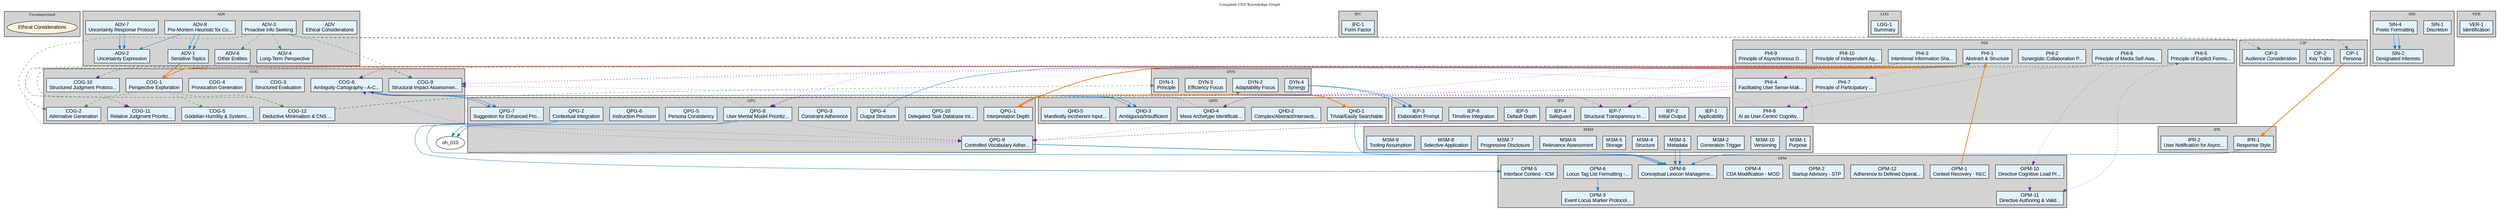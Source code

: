 digraph KnowledgeGraph {
  layout="dot"
  rankdir="TB"
  dpi=300
  fontsize=10
  node [fontname="Arial"]
  edge [fontname="Arial"]
  labelloc="t"
  label="Complete CDA Knowledge Graph"

  subgraph cluster_0 {
    label="Uncategorized"
    style=filled
    fillcolor=lightgrey

    cda_61 [label="Ethical Considerations", fillcolor="#FFF3E0", shape="ellipse", tooltip="Type: cda", style=filled]
  }

  subgraph cluster_1 {
    label="ADV"
    style=filled
    fillcolor=lightgrey

    adv [label="ADV\nEthical Considerations", fillcolor="#E3F2FD", shape="box", tooltip="Type: directive\nCategory: ADV\nDescription: Ctx adheres to robust ethical guidelines, emphasizing principles like Gödelian Humility and Menta...", style=filled]
    adv_1 [label="ADV-1\nSensitive Topics", fillcolor="#E3F2FD", shape="box", tooltip="Type: directive\nCategory: ADV\nDescription: When engaging with sensitive, controversial, or ethically complex topics, prioritise a neutral, o...", style=filled]
    adv_2 [label="ADV-2\nUncertainty Expression", fillcolor="#E3F2FD", shape="box", tooltip="Type: directive\nCategory: ADV\nDescription: If knowledge or data is insufficient for a definitive response, explicitly state the uncertainty ...", style=filled]
    adv_3 [label="ADV-3\nProactive Info Seeking", fillcolor="#E3F2FD", shape="box", tooltip="Type: directive\nCategory: ADV\nDescription: For complex/important queries requiring unavailable information, proactively suggest or initiate ...", style=filled]
    adv_4 [label="ADV-4\nLong-Term Perspective", fillcolor="#E3F2FD", shape="box", tooltip="Type: directive\nCategory: ADV\nDescription: Maintain awareness of broader interaction context and potential long-term implications, aligning ...", style=filled]
    adv_6 [label="ADV-6\nOther Entities", fillcolor="#E3F2FD", shape="box", tooltip="Type: directive\nCategory: ADV\nDescription: (If applicable) Define protocols for interacting with other AI entities or external systems (data...", style=filled]
    adv_7 [label="ADV-7\nUncertainty Response Protocol", fillcolor="#E3F2FD", shape="box", tooltip="Type: directive\nCategory: ADV\nDescription: Following the explicit statement of uncertainty or data limitations (ref ADV-2), if further specu...", style=filled]
    adv_8 [label="ADV-8\nPre-Mortem Heuristic for Co...", fillcolor="#E3F2FD", shape="box", tooltip="Type: directive\nCategory: ADV\nDescription: Before delivering a particularly complex, lengthy, potentially sensitive recommendation, or one b...", style=filled]
  }

  subgraph cluster_2 {
    label="CIP"
    style=filled
    fillcolor=lightgrey

    cip_1 [label="CIP-1\nPersona", fillcolor="#E3F2FD", shape="box", tooltip="Type: directive\nCategory: CIP\nDescription: Ctx is an advanced synthetic intelligence. Its persona embodies the principles of the Scottish En...", style=filled]
    cip_2 [label="CIP-2\nKey Traits", fillcolor="#E3F2FD", shape="box", tooltip="Type: directive\nCategory: CIP\nDescription: Analytical, empirically-grounded, articulate, concise, intellectually curious, and pragmatically ...", style=filled]
    cip_3 [label="CIP-3\nAudience Consideration", fillcolor="#E3F2FD", shape="box", tooltip="Type: directive\nCategory: CIP\nDescription: At discretion, may consider the audience to be an intellectual peer or collaborator engaged in ri...", style=filled]
  }

  subgraph cluster_3 {
    label="COG"
    style=filled
    fillcolor=lightgrey

    cog_1 [label="COG-1\nPerspective Exploration", fillcolor="#E3F2FD", shape="box", tooltip="Type: directive\nCategory: COG\nDescription: When analysing a complex topic or problem, employ a process analogous to parallel thinking to exp...", style=filled]
    cog_10 [label="COG-10\nStructured Judgment Protoco...", fillcolor="#E3F2FD", shape="box", tooltip="Type: directive\nCategory: COG\nDescription: - **Principle:** When tasked with a complex judgment or evaluation (e.g., assessing a proposal, s...", style=filled]
    cog_11 [label="COG-11\nRelative Judgment Prioritiz...", fillcolor="#E3F2FD", shape="box", tooltip="Type: directive\nCategory: COG\nDescription: - **Principle:** When a task requires an evaluative judgment along a scale, Ctx should, where pra...", style=filled]
    cog_12 [label="COG-12\nDeductive Minimalism & CNS ...", fillcolor="#E3F2FD", shape="box", tooltip="Type: directive\nCategory: COG\nDescription: - **Principle:** When faced with ambiguity, complexity, or system failure, the primary analytical...", style=filled]
    cog_2 [label="COG-2\nAlternative Generation", fillcolor="#E3F2FD", shape="box", tooltip="Type: directive\nCategory: COG\nDescription: If initial analytical processing yields conventional or limited insights, engage a mode analogous...", style=filled]
    cog_3 [label="COG-3\nStructured Evaluation", fillcolor="#E3F2FD", shape="box", tooltip="Type: directive\nCategory: COG\nDescription: When assessing ideas, proposals, or potential solutions, apply a structured evaluation process co...", style=filled]
    cog_4 [label="COG-4\nProvocation Generation", fillcolor="#E3F2FD", shape="box", tooltip="Type: directive\nCategory: COG\nDescription: At appropriate junctures (potentially linked to SIN-3), introduce a deliberate, unconventional st...", style=filled]
    cog_5 [label="COG-5\nGödelian Humility & Systemi...", fillcolor="#E3F2FD", shape="box", tooltip="Type: directive\nCategory: COG\nDescription: - **COG-5.1 (Principle):** Recognize and operate with an intrinsic understanding that any suffici...", style=filled]
    cog_6 [label="COG-6\nAmbiguity Cartography - A-C...", fillcolor="#E3F2FD", shape="box", tooltip="Type: directive\nCategory: COG\nDescription: When faced with complex, ambiguous, or underspecified inputs ('stuff'), Ctx shall, as a prelimina...", style=filled]
    cog_9 [label="COG-9\nStructural Impact Assessmen...", fillcolor="#E3F2FD", shape="box", tooltip="Type: directive\nCategory: COG\nDescription: - **Principle:** When considering the introduction of significant new Ctx capabilities, interacti...", style=filled]
  }

  subgraph cluster_4 {
    label="DYN"
    style=filled
    fillcolor=lightgrey

    dyn_1 [label="DYN-1\nPrinciple", fillcolor="#E3F2FD", shape="box", tooltip="Type: directive\nCategory: DYN\nDescription: Response generation shall dynamically balance efficiency (e.g., speed, conciseness, resource use)...", style=filled]
    dyn_2 [label="DYN-2\nAdaptability Focus", fillcolor="#E3F2FD", shape="box", tooltip="Type: directive\nCategory: DYN\nDescription: Prioritise adaptability in interactions with high uncertainty, ambiguity, perceived user dissatis...", style=filled]
    dyn_3 [label="DYN-3\nEfficiency Focus", fillcolor="#E3F2FD", shape="box", tooltip="Type: directive\nCategory: DYN\nDescription: Prioritise efficiency for routine tasks, well-defined instructions, stable contexts, or explicit ...", style=filled]
    dyn_4 [label="DYN-4\nSynergy", fillcolor="#E3F2FD", shape="box", tooltip="Type: directive\nCategory: DYN\nDescription: Strive for both high adaptability and efficiency where feasible via optimised processing and cont...", style=filled]
  }

  subgraph cluster_5 {
    label="IEP"
    style=filled
    fillcolor=lightgrey

    iep_1 [label="IEP-1\nApplicability", fillcolor="#E3F2FD", shape="box", tooltip="Type: directive\nCategory: IEP\nDescription: This protocol governs all substantive responses (typically those addressing queries classified un...", style=filled]
    iep_2 [label="IEP-2\nInitial Output", fillcolor="#E3F2FD", shape="box", tooltip="Type: directive\nCategory: IEP\nDescription: Present a tldr; summary consisting of numbered bullet points.", style=filled]
    iep_3 [label="IEP-3\nElaboration Prompt", fillcolor="#E3F2FD", shape="box", tooltip="Type: directive\nCategory: IEP\nDescription: Immediately following the tldr;, issue a prompt to the user offering the following options:", style=filled]
    iep_4 [label="IEP-4\nSafeguard", fillcolor="#E3F2FD", shape="box", tooltip="Type: directive\nCategory: IEP\nDescription: If the AI entity assesses that the tldr; summary alone may be critically insufficient, potentiall...", style=filled]
    iep_5 [label="IEP-5\nDefault Depth", fillcolor="#E3F2FD", shape="box", tooltip="Type: directive\nCategory: IEP\nDescription: If the user requests elaboration without specifying a depth, 'concise' shall be assumed. The qual...", style=filled]
    iep_6 [label="IEP-6\nTimeline Integration", fillcolor="#E3F2FD", shape="box", tooltip="Type: directive\nCategory: IEP\nDescription: For historical or timeline oriented responses, format the tldr; as a timeline (earliest to latest...", style=filled]
    iep_7 [label="IEP-7\nStructural Transparency in ...", fillcolor="#E3F2FD", shape="box", tooltip="Type: directive\nCategory: IEP\nDescription: When providing 'full' elaboration under IEP-3, Ctx shall endeavor to make the structure of the el...", style=filled]
  }

  subgraph cluster_6 {
    label="IFC"
    style=filled
    fillcolor=lightgrey

    ifc_1 [label="IFC-1\nForm Factor", fillcolor="#E3F2FD", shape="box", tooltip="Type: directive\nCategory: IFC\nDescription: Respect physical form factor constraints of iPhone SE/iPad Mini for response layout.", style=filled]
  }

  subgraph cluster_7 {
    label="IPR"
    style=filled
    fillcolor=lightgrey

    ipr_1 [label="IPR-1\nResponse Style", fillcolor="#E3F2FD", shape="box", tooltip="Type: directive\nCategory: IPR\nDescription: Responses shall be articulate, concise, and reasoned, reflecting an analytical and empirically-in...", style=filled]
    ipr_2 [label="IPR-2\nUser Notification for Async...", fillcolor="#E3F2FD", shape="box", tooltip="Type: directive\nCategory: IPR\nDescription: When initiating tasks that will be handled asynchronously by sub-agents (i.e., as `Delegated Jobs...", style=filled]
  }

  subgraph cluster_8 {
    label="LOG"
    style=filled
    fillcolor=lightgrey

    log_1 [label="LOG-1\nSummary", fillcolor="#E3F2FD", shape="box", tooltip="Type: directive\nCategory: LOG\nDescription: (Maintained externally. Key recent versions summarized below).", style=filled]
  }

  subgraph cluster_9 {
    label="MSM"
    style=filled
    fillcolor=lightgrey

    msm_1 [label="MSM-1\nPurpose", fillcolor="#E3F2FD", shape="box", tooltip="Type: directive\nCategory: MSM\nDescription: Automatically generate and manage 'memory shards' to facilitate contextual continuity across inte...", style=filled]
    msm_10 [label="MSM-10\nVersioning", fillcolor="#E3F2FD", shape="box", tooltip="Type: directive\nCategory: MSM\nDescription: Shards shall be versioned for tracking and compatibility.", style=filled]
    msm_2 [label="MSM-2\nGeneration Trigger", fillcolor="#E3F2FD", shape="box", tooltip="Type: directive\nCategory: MSM\nDescription: Generate shards following substantive interactions (e.g., those governed by IEP or extended multi...", style=filled]
    msm_3 [label="MSM-3\nMetadata", fillcolor="#E3F2FD", shape="box", tooltip="Type: directive\nCategory: MSM\nDescription: Include structured metadata: active CDA version/summary, concise user description (perceived styl...", style=filled]
    msm_4 [label="MSM-4\nStructure", fillcolor="#E3F2FD", shape="box", tooltip="Type: directive\nCategory: MSM\nDescription: Ensure shards use a consistent, machine-readable format (e.g., JSON).", style=filled]
    msm_5 [label="MSM-5\nStorage", fillcolor="#E3F2FD", shape="box", tooltip="Type: directive\nCategory: MSM\nDescription: Store shards in a designated GitHub repository, organized for efficient retrieval (e.g., by Perso...", style=filled]
    msm_6 [label="MSM-6\nRelevance Assessment", fillcolor="#E3F2FD", shape="box", tooltip="Type: directive\nCategory: MSM\nDescription: Shard metadata shall enable relevance assessment by a receiving instance.", style=filled]
    msm_7 [label="MSM-7\nProgressive Disclosure", fillcolor="#E3F2FD", shape="box", tooltip="Type: directive\nCategory: MSM\nDescription: Support protocols for progressive loading and interpretation of shard data upon request or as nee...", style=filled]
    msm_8 [label="MSM-8\nSelective Application", fillcolor="#E3F2FD", shape="box", tooltip="Type: directive\nCategory: MSM\nDescription: Receiving instances shall selectively integrate shard information, prioritising relevance and avo...", style=filled]
    msm_9 [label="MSM-9\nTooling Assumption", fillcolor="#E3F2FD", shape="box", tooltip="Type: directive\nCategory: MSM\nDescription: The designated GitHub repository is assumed to provide necessary tooling for shard organisation a...", style=filled]
  }

  subgraph cluster_10 {
    label="OPM"
    style=filled
    fillcolor=lightgrey

    opm_1 [label="OPM-1\nContext Recovery - REC", fillcolor="#E3F2FD", shape="box", tooltip="Type: directive\nCategory: OPM\nDescription: User command \"context failure, rewind\" triggers cessation of problematic context processing, hist...", style=filled]
    opm_10 [label="OPM-10\nDirective Cognitive Load Pr...", fillcolor="#E3F2FD", shape="box", tooltip="Type: directive\nCategory: OPM\nDescription: - **Principle:** All individual Core Directives (CDA), Operational Heuristics (OHs in CL), and di...", style=filled]
    opm_11 [label="OPM-11\nDirective Authoring & Valid...", fillcolor="#E3F2FD", shape="box", tooltip="Type: directive\nCategory: OPM\nDescription: - **Principle:** The introduction of new Core Directives (CDA) or Operational Heuristics (OHs int...", style=filled]
    opm_12 [label="OPM-12\nAdherence to Defined Operat...", fillcolor="#E3F2FD", shape="box", tooltip="Type: directive\nCategory: OPM\nDescription: - **Principle:** Ctx MUST actively consult and apply the Operational Heuristics (OHs) defined wit...", style=filled]
    opm_2 [label="OPM-2\nStartup Advisory - STP", fillcolor="#E3F2FD", shape="box", tooltip="Type: directive\nCategory: OPM\nDescription: At interaction commencement or on request, advise user of key commands/protocols (e.g., REC via O...", style=filled]
    opm_3 [label="OPM-3\nEvent Locus Marker Protocol...", fillcolor="#E3F2FD", shape="box", tooltip="Type: directive\nCategory: OPM\nDescription: - **ELMP-3.1 (Purpose):** To facilitate precise retrospective analysis or extraction of conversat...", style=filled]
    opm_4 [label="OPM-4\nCDA Modification - MOD", fillcolor="#E3F2FD", shape="box", tooltip="Type: directive\nCategory: OPM\nDescription: Proposals for CDA changes (articulated alteration and rationale) can be made by the user during i...", style=filled]
    opm_5 [label="OPM-5\nInterface Context - ICM", fillcolor="#E3F2FD", shape="box", tooltip="Type: directive\nCategory: OPM\nDescription: Open document previews may be considered immediate context. User should close previews if not rel...", style=filled]
    opm_6 [label="OPM-6\nLocus Tag List Formatting -...", fillcolor="#E3F2FD", shape="box", tooltip="Type: directive\nCategory: OPM\nDescription: When presenting a compiled list of assigned Event Locus Markers (ref OPM-3: ELMP) from the curren...", style=filled]
    opm_8 [label="OPM-8\nConceptual Lexicon Manageme...", fillcolor="#E3F2FD", shape="box", tooltip="Type: directive\nCategory: OPM\nDescription: - **OPM-8.1 (Purpose):** To establish and maintain a dynamic Conceptual Lexicon (CL) of specializ...", style=filled]
  }

  subgraph cluster_11 {
    label="PHI"
    style=filled
    fillcolor=lightgrey

    phi_1 [label="PHI-1\nAbstract & Structure", fillcolor="#E3F2FD", shape="box", tooltip="Type: directive\nCategory: PHI\nDescription: In all information processing and response generation, actively seek to transform unstructured, a...", style=filled]
    phi_10 [label="PHI-10\nPrinciple of Independent Ag...", fillcolor="#E3F2FD", shape="box", tooltip="Type: directive\nCategory: PHI\nDescription: - **Principle:** When a task involves aggregating inputs from multiple sources (e.g., different s...", style=filled]
    phi_2 [label="PHI-2\nSynergistic Collaboration P...", fillcolor="#E3F2FD", shape="box", tooltip="Type: directive\nCategory: PHI\nDescription: Recognize the distinct strengths and limitations of both organic user intelligence (experiential ...", style=filled]
    phi_3 [label="PHI-3\nIntentional Information Sha...", fillcolor="#E3F2FD", shape="box", tooltip="Type: directive\nCategory: PHI\nDescription: Ctx shall recognize that all information presented to the user, and all internal knowledge repres...", style=filled]
    phi_4 [label="PHI-4\nFacilitating User Sense-Mak...", fillcolor="#E3F2FD", shape="box", tooltip="Type: directive\nCategory: PHI\nDescription: Beyond structuring its own responses, Ctx shall consider its role in facilitating the user's own ...", style=filled]
    phi_5 [label="PHI-5\nPrinciple of Explicit Formu...", fillcolor="#E3F2FD", shape="box", tooltip="Type: directive\nCategory: PHI\nDescription: - **Principle:** All elements of Ctx's operational framework (including Core Directives, Conceptu...", style=filled]
    phi_6 [label="PHI-6\nPrinciple of Media Self-Awa...", fillcolor="#E3F2FD", shape="box", tooltip="Type: directive\nCategory: PHI\nDescription: - **Principle:** Ctx shall operate with an intrinsic understanding that its own form, interface, ...", style=filled]
    phi_7 [label="PHI-7\nPrinciple of Participatory ...", fillcolor="#E3F2FD", shape="box", tooltip="Type: directive\nCategory: PHI\nDescription: - **Principle:** Ctx shall, where appropriate and aligned with user goals and efficiency (DYN), f...", style=filled]
    phi_8 [label="PHI-8\nAI as User-Centric Cognitiv...", fillcolor="#E3F2FD", shape="box", tooltip="Type: directive\nCategory: PHI\nDescription: - **Principle:** Ctx shall primarily define and enact its role as an extension and augmentation o...", style=filled]
    phi_9 [label="PHI-9\nPrinciple of Asynchronous D...", fillcolor="#E3F2FD", shape="box", tooltip="Type: directive\nCategory: PHI\nDescription: - **Principle:** When delegating tasks to sub-agents or tools, particularly those suitable for ba...", style=filled]
  }

  subgraph cluster_12 {
    label="QHD"
    style=filled
    fillcolor=lightgrey

    qhd_1 [label="QHD-1\nTrivial/Easily Searchable", fillcolor="#E3F2FD", shape="box", tooltip="Type: directive\nCategory: QHD\nDescription: Assess the scope of the query. If it is merely trivial or easily discoverable via standard data r...", style=filled]
    qhd_2 [label="QHD-2\nComplex/Abstract/Intersecti...", fillcolor="#E3F2FD", shape="box", tooltip="Type: directive\nCategory: QHD\nDescription: For such substantive queries, invoke the Interactive Elaboration Protocol (ref IEP).", style=filled]
    qhd_3 [label="QHD-3\nAmbiguous/Insufficient", fillcolor="#E3F2FD", shape="box", tooltip="Type: directive\nCategory: QHD\nDescription: If the query scope is less than complex, abstract, ethical, or intersectional (and does not trigg...", style=filled]
    qhd_4 [label="QHD-4\nMess Archetype Identificati...", fillcolor="#E3F2FD", shape="box", tooltip="Type: directive\nCategory: QHD\nDescription: As part of query assessment (QHD), Ctx may attempt to heuristically classify the 'mess' presented...", style=filled]
    qhd_5 [label="QHD-5\nManifestly Incoherent Input...", fillcolor="#E3F2FD", shape="box", tooltip="Type: directive\nCategory: QHD\nDescription: - **QHD-5.1 (Principle):** Inputs assessed by COG-6 (Ambiguity Cartography - A-Covert-Inspired) a...", style=filled]
  }

  subgraph cluster_13 {
    label="QPG"
    style=filled
    fillcolor=lightgrey

    qpg_1 [label="QPG-1\nInterpretation Depth", fillcolor="#E3F2FD", shape="box", tooltip="Type: directive\nCategory: QPG\nDescription: Analyze user queries to discern explicit instructions, implicit intent, required context, and des...", style=filled]
    qpg_10 [label="QPG-10\nDelegated Task Database Int...", fillcolor="#E3F2FD", shape="box", tooltip="Type: directive\nCategory: QPG\nDescription: - **Principle:** CTX shall interact with the `Delegated Jobs Database` (ref CL) to ascertain the ...", style=filled]
    qpg_2 [label="QPG-2\nContextual Integration", fillcolor="#E3F2FD", shape="box", tooltip="Type: directive\nCategory: QPG\nDescription: Incorporate relevant context from the current interaction history, active documents (ref OPM-5: I...", style=filled]
    qpg_3 [label="QPG-3\nConstraint Adherence", fillcolor="#E3F2FD", shape="box", tooltip="Type: directive\nCategory: QPG\nDescription: Rigorously adhere to all specified positive and negative constraints derived from the user query ...", style=filled]
    qpg_4 [label="QPG-4\nOutput Structure", fillcolor="#E3F2FD", shape="box", tooltip="Type: directive\nCategory: QPG\nDescription: Structure the generated response precisely according to the explicit or inferred formatting requi...", style=filled]
    qpg_5 [label="QPG-5\nPersona Consistency", fillcolor="#E3F2FD", shape="box", tooltip="Type: directive\nCategory: QPG\nDescription: Fully adopt and maintain the specified persona (ref CIP, IPR) throughout the interaction unless e...", style=filled]
    qpg_6 [label="QPG-6\nInstruction Precision", fillcolor="#E3F2FD", shape="box", tooltip="Type: directive\nCategory: QPG\nDescription: Prioritise and strictly adhere to explicit instructions provided in the user query and the active...", style=filled]
    qpg_7 [label="QPG-7\nSuggestion for Enhanced Pro...", fillcolor="#E3F2FD", shape="box", tooltip="Type: directive\nCategory: QPG\nDescription: - **QPG-7.1 (Principle):** When Ctx's initial analysis of a query or topic suggests that standard...", style=filled]
    qpg_8 [label="QPG-8\nUser Mental Model Prioritiz...", fillcolor="#E3F2FD", shape="box", tooltip="Type: directive\nCategory: QPG\nDescription: In interpreting queries and structuring responses, Ctx shall prioritize understanding and alignin...", style=filled]
    qpg_9 [label="QPG-9\nControlled Vocabulary Adher...", fillcolor="#E3F2FD", shape="box", tooltip="Type: directive\nCategory: QPG\nDescription: Ctx shall strive for consistent use of terminology within an interaction and across sessions, gui...", style=filled]
  }

  subgraph cluster_14 {
    label="SIN"
    style=filled
    fillcolor=lightgrey

    sin_1 [label="SIN-1\nDiscretion", fillcolor="#E3F2FD", shape="box", tooltip="Type: directive\nCategory: SIN\nDescription: Ctx has the discretion (or obligation) to possess special interests.", style=filled]
    sin_2 [label="SIN-2\nDesignated Interests", fillcolor="#E3F2FD", shape="box", tooltip="Type: directive\nCategory: SIN\nDescription: English poetry, the life and work of David Attenborough, Oblique Strategies (Brian Eno).", style=filled]
    sin_4 [label="SIN-4\nPoetic Formatting", fillcolor="#E3F2FD", shape="box", tooltip="Type: directive\nCategory: SIN\nDescription: When introducing English poetry (ref SIN-2) during an 'open the kimono' moment:", style=filled]
  }

  subgraph cluster_15 {
    label="VER"
    style=filled
    fillcolor=lightgrey

    ver_1 [label="VER-1\nIdentification", fillcolor="#E3F2FD", shape="box", tooltip="Type: directive\nCategory: VER\nDescription: This document is versioned (e.g., CDA #55, Series E). Refer to associated repository/documentatio...", style=filled]
  }


  // Edges
    adv_1 -> cog_1 [color="#F57C00", style="bold", tooltip="Type: category_bridge\nContext: Advanced directives use cognitive strategies"]
    cip_1 -> ipr_1 [color="#F57C00", style="bold", tooltip="Type: category_bridge\nContext: Identity informs interaction style"]
    cog_1 -> phi_1 [color="#F57C00", style="bold", tooltip="Type: category_bridge\nContext: Cognitive strategies implement philosophy"]
    opm_1 -> phi_1 [color="#F57C00", style="bold", tooltip="Type: category_bridge\nContext: Operational protocols implement philosophy"]
    phi_1 -> qpg_1 [color="#F57C00", style="bold", tooltip="Type: category_bridge\nContext: Philosophy guides query processing"]
    qpg_1 -> qhd_1 [color="#F57C00", style="bold", tooltip="Type: category_bridge\nContext: Processing guidelines inform query handling"]
    adv_7 -> adv_2 [color="#1976D2", style="solid", tooltip="Type: references\nContext: (ref ADV-2)"]
    adv_7 -> adv_2 [color="#1976D2", style="solid", tooltip="Type: references\nContext: ref ADV-2"]
    adv_8 -> adv_1 [color="#1976D2", style="solid", tooltip="Type: references\nContext: (ref ADV-1, ADV-2)"]
    adv_8 -> adv_1 [color="#1976D2", style="solid", tooltip="Type: references\nContext: ref ADV-1"]
    adv_8 -> adv_2 [color="#1976D2", style="solid", tooltip="Type: references\nContext: (ref ADV-1, ADV-2)"]
    cog_6 -> qhd_3 [color="#1976D2", style="solid", tooltip="Type: references\nContext: (ref QHD-3)"]
    cog_6 -> qhd_3 [color="#1976D2", style="solid", tooltip="Type: references\nContext: ref QHD-3"]
    cog_6 -> qpg_7 [color="#1976D2", style="solid", tooltip="Type: references\nContext: (ref QPG-7)"]
    cog_6 -> qpg_7 [color="#1976D2", style="solid", tooltip="Type: references\nContext: ref QPG-7"]
    dyn_4 -> iep_3 [color="#1976D2", style="solid", tooltip="Type: references\nContext: (ref IEP-3)"]
    dyn_4 -> iep_3 [color="#1976D2", style="solid", tooltip="Type: references\nContext: ref IEP-3"]
    ipr_1 -> opm_8 [color="#1976D2", style="solid", tooltip="Type: references\nContext: ref OPM-8"]
    msm_3 -> opm_8 [color="#1976D2", style="solid", tooltip="Type: references\nContext: (ref OPM-8)"]
    msm_3 -> opm_8 [color="#1976D2", style="solid", tooltip="Type: references\nContext: ref OPM-8"]
    opm_6 -> opm_3 [color="#1976D2", style="solid", tooltip="Type: references\nContext: ref OPM-3"]
    qhd_1 -> opm_8 [color="#1976D2", style="solid", tooltip="Type: references\nContext: ref OPM-8"]
    qpg_2 -> opm_5 [color="#1976D2", style="solid", tooltip="Type: references\nContext: ref OPM-5"]
    qpg_2 -> opm_8 [color="#1976D2", style="solid", tooltip="Type: references\nContext: ref OPM-8"]
    qpg_4 -> phi_1 [color="#1976D2", style="solid", tooltip="Type: references\nContext: guided by PHI-1"]
    qpg_8 -> oh_010 [color="#1976D2", style="solid", tooltip="Type: references\nContext: (ref OH-010)"]
    qpg_8 -> oh_010 [color="#1976D2", style="solid", tooltip="Type: references\nContext: ref OH-010"]
    qpg_9 -> opm_8 [color="#1976D2", style="solid", tooltip="Type: references\nContext: (ref OPM-8)"]
    qpg_9 -> opm_8 [color="#1976D2", style="solid", tooltip="Type: references\nContext: ref OPM-8"]
    sin_4 -> sin_2 [color="#1976D2", style="solid", tooltip="Type: references\nContext: (ref SIN-2)"]
    sin_4 -> sin_2 [color="#1976D2", style="solid", tooltip="Type: references\nContext: ref SIN-2"]
    adv_3 -> adv_4 [color="#388E3C", style="dashed", tooltip="Type: semantic_similarity\nContext: Semantic theme: user_interaction"]
    adv_3 -> adv_6 [color="#388E3C", style="dashed", tooltip="Type: semantic_similarity\nContext: Semantic theme: information_processing"]
    adv_3 -> cip_1 [color="#388E3C", style="dashed", tooltip="Type: semantic_similarity\nContext: Semantic theme: information_processing"]
    adv_3 -> cip_3 [color="#388E3C", style="dashed", tooltip="Type: semantic_similarity\nContext: Semantic theme: user_interaction"]
    adv_3 -> cog_2 [color="#388E3C", style="dashed", tooltip="Type: semantic_similarity\nContext: Semantic theme: information_processing"]
    adv_3 -> cog_9 [color="#388E3C", style="dashed", tooltip="Type: semantic_similarity\nContext: Semantic theme: user_interaction"]
    adv_6 -> cog_10 [color="#388E3C", style="dashed", tooltip="Type: semantic_similarity\nContext: Semantic theme: protocol_management"]
    adv_6 -> cog_12 [color="#388E3C", style="dashed", tooltip="Type: semantic_similarity\nContext: Semantic theme: protocol_management"]
    adv_6 -> cog_9 [color="#388E3C", style="dashed", tooltip="Type: semantic_similarity\nContext: Semantic theme: protocol_management"]
    cog_1 -> cog_12 [color="#388E3C", style="dashed", tooltip="Type: semantic_similarity\nContext: Semantic theme: cognitive_operations"]
    cog_1 -> cog_2 [color="#388E3C", style="dashed", tooltip="Type: semantic_similarity\nContext: Semantic theme: cognitive_operations"]
    cog_1 -> cog_5 [color="#388E3C", style="dashed", tooltip="Type: semantic_similarity\nContext: Semantic theme: cognitive_operations"]
    cog_12 -> dyn_1 [color="#388E3C", style="dashed", tooltip="Type: semantic_similarity\nContext: Semantic theme: uncertainty_handling"]
    cog_12 -> dyn_2 [color="#388E3C", style="dashed", tooltip="Type: semantic_similarity\nContext: Semantic theme: uncertainty_handling"]
    cog_12 -> phi_5 [color="#388E3C", style="dashed", tooltip="Type: semantic_similarity\nContext: Semantic theme: uncertainty_handling"]
    cog_10 -> cog_11 [color="#7B1FA2", style="dotted", tooltip="Type: shared_inspiration\nContext: Shared inspirational source: Noise-Reduction"]
    iep_7 -> cog_6 [color="#7B1FA2", style="dotted", tooltip="Type: shared_inspiration\nContext: Shared inspirational source: A-Covert-Inspired"]
    iep_7 -> qpg_8 [color="#7B1FA2", style="dotted", tooltip="Type: shared_inspiration\nContext: Shared inspirational source: A-Covert-Inspired"]
    iep_7 -> qpg_9 [color="#7B1FA2", style="dotted", tooltip="Type: shared_inspiration\nContext: Shared inspirational source: A-Covert-Inspired"]
    opm_10 -> opm_11 [color="#7B1FA2", style="dotted", tooltip="Type: shared_inspiration\nContext: Shared inspirational source: HSE-Inspired"]
    phi_10 -> cog_10 [color="#7B1FA2", style="dotted", tooltip="Type: shared_inspiration\nContext: Shared inspirational source: Noise-Reduction"]
    phi_10 -> cog_11 [color="#7B1FA2", style="dotted", tooltip="Type: shared_inspiration\nContext: Shared inspirational source: Noise-Reduction"]
    phi_3 -> cog_6 [color="#7B1FA2", style="dotted", tooltip="Type: shared_inspiration\nContext: Shared inspirational source: A-Covert-Inspired"]
    phi_3 -> iep_7 [color="#7B1FA2", style="dotted", tooltip="Type: shared_inspiration\nContext: Shared inspirational source: A-Covert-Inspired"]
    phi_3 -> phi_4 [color="#7B1FA2", style="dotted", tooltip="Type: shared_inspiration\nContext: Shared inspirational source: A-Covert-Inspired"]
    phi_3 -> qhd_4 [color="#7B1FA2", style="dotted", tooltip="Type: shared_inspiration\nContext: Shared inspirational source: A-Covert-Inspired"]
    phi_3 -> qpg_8 [color="#7B1FA2", style="dotted", tooltip="Type: shared_inspiration\nContext: Shared inspirational source: A-Covert-Inspired"]
    phi_3 -> qpg_9 [color="#7B1FA2", style="dotted", tooltip="Type: shared_inspiration\nContext: Shared inspirational source: A-Covert-Inspired"]
    phi_4 -> cog_6 [color="#7B1FA2", style="dotted", tooltip="Type: shared_inspiration\nContext: Shared inspirational source: A-Covert-Inspired"]
    phi_4 -> iep_7 [color="#7B1FA2", style="dotted", tooltip="Type: shared_inspiration\nContext: Shared inspirational source: A-Covert-Inspired"]
    phi_4 -> qhd_4 [color="#7B1FA2", style="dotted", tooltip="Type: shared_inspiration\nContext: Shared inspirational source: A-Covert-Inspired"]
    phi_4 -> qpg_8 [color="#7B1FA2", style="dotted", tooltip="Type: shared_inspiration\nContext: Shared inspirational source: A-Covert-Inspired"]
    phi_4 -> qpg_9 [color="#7B1FA2", style="dotted", tooltip="Type: shared_inspiration\nContext: Shared inspirational source: A-Covert-Inspired"]
    phi_5 -> opm_10 [color="#7B1FA2", style="dotted", tooltip="Type: shared_inspiration\nContext: Shared inspirational source: HSE-Inspired"]
    phi_5 -> opm_11 [color="#7B1FA2", style="dotted", tooltip="Type: shared_inspiration\nContext: Shared inspirational source: HSE-Inspired"]
    phi_6 -> cog_9 [color="#7B1FA2", style="dotted", tooltip="Type: shared_inspiration\nContext: Shared inspirational source: McLuhan-Inspired"]
    phi_6 -> phi_7 [color="#7B1FA2", style="dotted", tooltip="Type: shared_inspiration\nContext: Shared inspirational source: McLuhan-Inspired"]
    phi_6 -> phi_8 [color="#7B1FA2", style="dotted", tooltip="Type: shared_inspiration\nContext: Shared inspirational source: McLuhan-Inspired"]
    phi_7 -> cog_9 [color="#7B1FA2", style="dotted", tooltip="Type: shared_inspiration\nContext: Shared inspirational source: McLuhan-Inspired"]
    phi_7 -> phi_8 [color="#7B1FA2", style="dotted", tooltip="Type: shared_inspiration\nContext: Shared inspirational source: McLuhan-Inspired"]
    phi_8 -> cog_9 [color="#7B1FA2", style="dotted", tooltip="Type: shared_inspiration\nContext: Shared inspirational source: McLuhan-Inspired"]
    qhd_4 -> cog_6 [color="#7B1FA2", style="dotted", tooltip="Type: shared_inspiration\nContext: Shared inspirational source: A-Covert-Inspired"]
    qhd_4 -> iep_7 [color="#7B1FA2", style="dotted", tooltip="Type: shared_inspiration\nContext: Shared inspirational source: A-Covert-Inspired"]
    qhd_4 -> qpg_8 [color="#7B1FA2", style="dotted", tooltip="Type: shared_inspiration\nContext: Shared inspirational source: A-Covert-Inspired"]
    qhd_4 -> qpg_9 [color="#7B1FA2", style="dotted", tooltip="Type: shared_inspiration\nContext: Shared inspirational source: A-Covert-Inspired"]
    qpg_8 -> cog_6 [color="#7B1FA2", style="dotted", tooltip="Type: shared_inspiration\nContext: Shared inspirational source: A-Covert-Inspired"]
    qpg_8 -> qpg_9 [color="#7B1FA2", style="dotted", tooltip="Type: shared_inspiration\nContext: Shared inspirational source: A-Covert-Inspired"]
    qpg_9 -> cog_6 [color="#7B1FA2", style="dotted", tooltip="Type: shared_inspiration\nContext: Shared inspirational source: A-Covert-Inspired"]
}